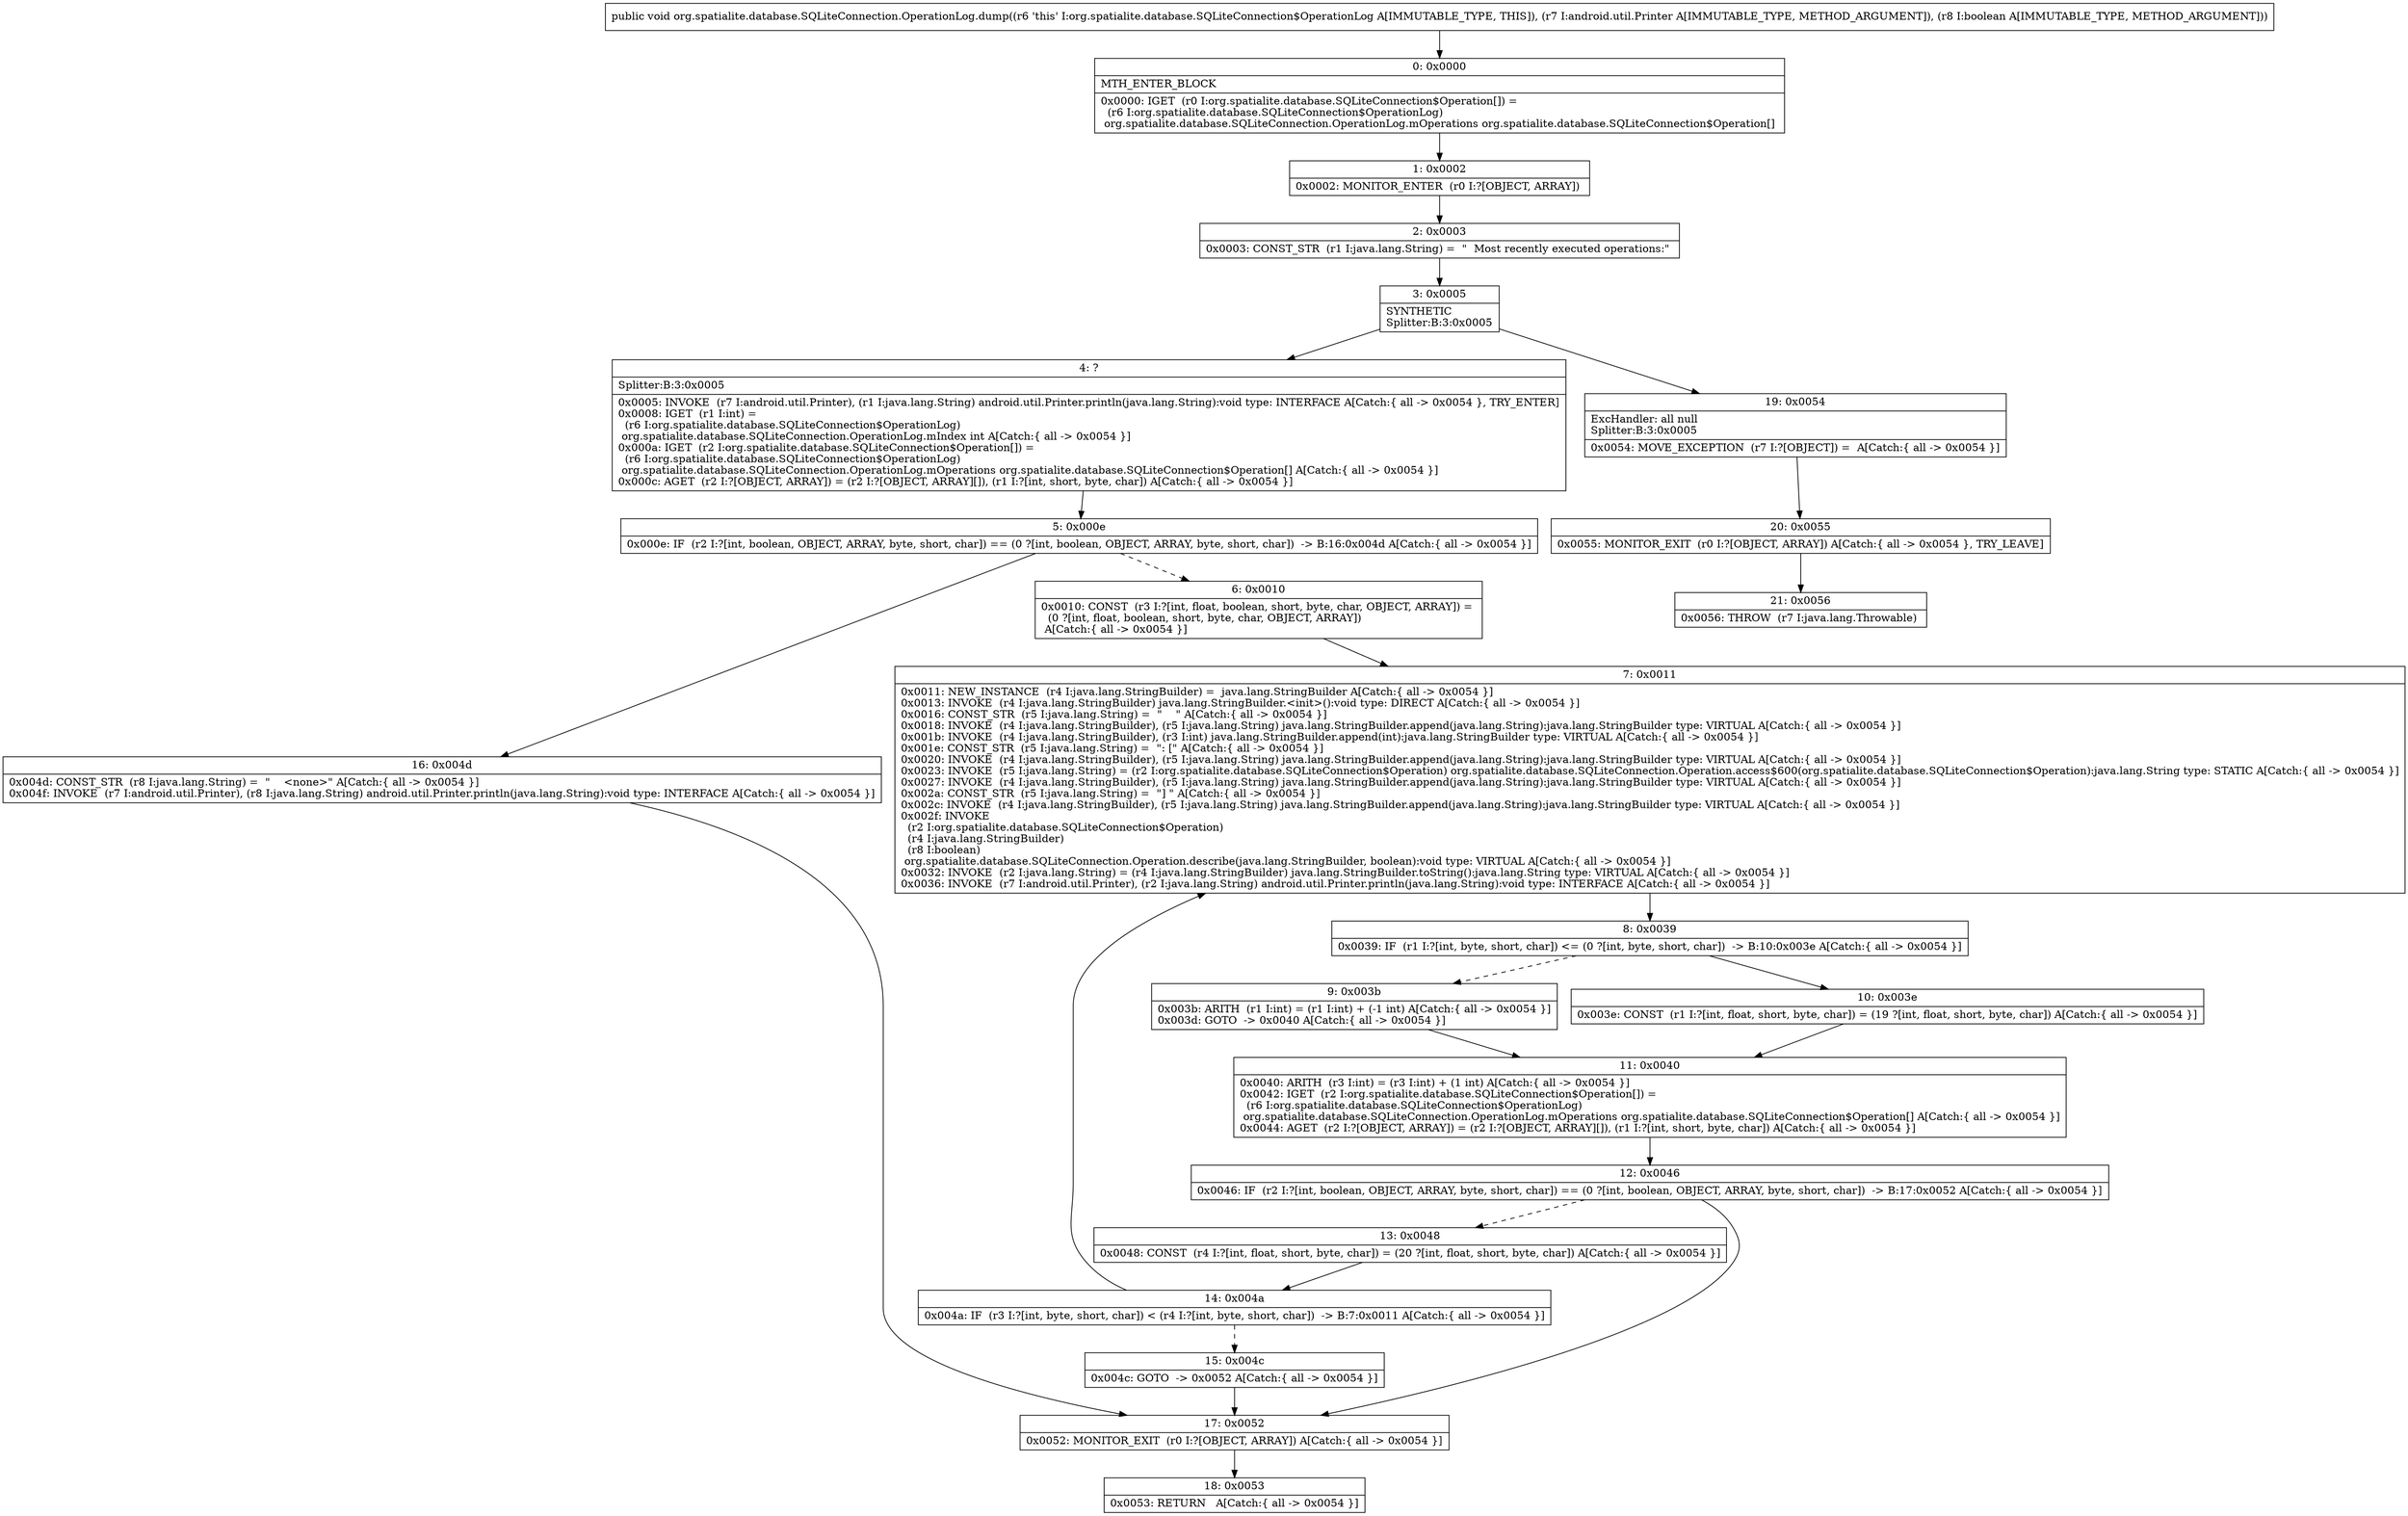 digraph "CFG fororg.spatialite.database.SQLiteConnection.OperationLog.dump(Landroid\/util\/Printer;Z)V" {
Node_0 [shape=record,label="{0\:\ 0x0000|MTH_ENTER_BLOCK\l|0x0000: IGET  (r0 I:org.spatialite.database.SQLiteConnection$Operation[]) = \l  (r6 I:org.spatialite.database.SQLiteConnection$OperationLog)\l org.spatialite.database.SQLiteConnection.OperationLog.mOperations org.spatialite.database.SQLiteConnection$Operation[] \l}"];
Node_1 [shape=record,label="{1\:\ 0x0002|0x0002: MONITOR_ENTER  (r0 I:?[OBJECT, ARRAY]) \l}"];
Node_2 [shape=record,label="{2\:\ 0x0003|0x0003: CONST_STR  (r1 I:java.lang.String) =  \"  Most recently executed operations:\" \l}"];
Node_3 [shape=record,label="{3\:\ 0x0005|SYNTHETIC\lSplitter:B:3:0x0005\l}"];
Node_4 [shape=record,label="{4\:\ ?|Splitter:B:3:0x0005\l|0x0005: INVOKE  (r7 I:android.util.Printer), (r1 I:java.lang.String) android.util.Printer.println(java.lang.String):void type: INTERFACE A[Catch:\{ all \-\> 0x0054 \}, TRY_ENTER]\l0x0008: IGET  (r1 I:int) = \l  (r6 I:org.spatialite.database.SQLiteConnection$OperationLog)\l org.spatialite.database.SQLiteConnection.OperationLog.mIndex int A[Catch:\{ all \-\> 0x0054 \}]\l0x000a: IGET  (r2 I:org.spatialite.database.SQLiteConnection$Operation[]) = \l  (r6 I:org.spatialite.database.SQLiteConnection$OperationLog)\l org.spatialite.database.SQLiteConnection.OperationLog.mOperations org.spatialite.database.SQLiteConnection$Operation[] A[Catch:\{ all \-\> 0x0054 \}]\l0x000c: AGET  (r2 I:?[OBJECT, ARRAY]) = (r2 I:?[OBJECT, ARRAY][]), (r1 I:?[int, short, byte, char]) A[Catch:\{ all \-\> 0x0054 \}]\l}"];
Node_5 [shape=record,label="{5\:\ 0x000e|0x000e: IF  (r2 I:?[int, boolean, OBJECT, ARRAY, byte, short, char]) == (0 ?[int, boolean, OBJECT, ARRAY, byte, short, char])  \-\> B:16:0x004d A[Catch:\{ all \-\> 0x0054 \}]\l}"];
Node_6 [shape=record,label="{6\:\ 0x0010|0x0010: CONST  (r3 I:?[int, float, boolean, short, byte, char, OBJECT, ARRAY]) = \l  (0 ?[int, float, boolean, short, byte, char, OBJECT, ARRAY])\l A[Catch:\{ all \-\> 0x0054 \}]\l}"];
Node_7 [shape=record,label="{7\:\ 0x0011|0x0011: NEW_INSTANCE  (r4 I:java.lang.StringBuilder) =  java.lang.StringBuilder A[Catch:\{ all \-\> 0x0054 \}]\l0x0013: INVOKE  (r4 I:java.lang.StringBuilder) java.lang.StringBuilder.\<init\>():void type: DIRECT A[Catch:\{ all \-\> 0x0054 \}]\l0x0016: CONST_STR  (r5 I:java.lang.String) =  \"    \" A[Catch:\{ all \-\> 0x0054 \}]\l0x0018: INVOKE  (r4 I:java.lang.StringBuilder), (r5 I:java.lang.String) java.lang.StringBuilder.append(java.lang.String):java.lang.StringBuilder type: VIRTUAL A[Catch:\{ all \-\> 0x0054 \}]\l0x001b: INVOKE  (r4 I:java.lang.StringBuilder), (r3 I:int) java.lang.StringBuilder.append(int):java.lang.StringBuilder type: VIRTUAL A[Catch:\{ all \-\> 0x0054 \}]\l0x001e: CONST_STR  (r5 I:java.lang.String) =  \": [\" A[Catch:\{ all \-\> 0x0054 \}]\l0x0020: INVOKE  (r4 I:java.lang.StringBuilder), (r5 I:java.lang.String) java.lang.StringBuilder.append(java.lang.String):java.lang.StringBuilder type: VIRTUAL A[Catch:\{ all \-\> 0x0054 \}]\l0x0023: INVOKE  (r5 I:java.lang.String) = (r2 I:org.spatialite.database.SQLiteConnection$Operation) org.spatialite.database.SQLiteConnection.Operation.access$600(org.spatialite.database.SQLiteConnection$Operation):java.lang.String type: STATIC A[Catch:\{ all \-\> 0x0054 \}]\l0x0027: INVOKE  (r4 I:java.lang.StringBuilder), (r5 I:java.lang.String) java.lang.StringBuilder.append(java.lang.String):java.lang.StringBuilder type: VIRTUAL A[Catch:\{ all \-\> 0x0054 \}]\l0x002a: CONST_STR  (r5 I:java.lang.String) =  \"] \" A[Catch:\{ all \-\> 0x0054 \}]\l0x002c: INVOKE  (r4 I:java.lang.StringBuilder), (r5 I:java.lang.String) java.lang.StringBuilder.append(java.lang.String):java.lang.StringBuilder type: VIRTUAL A[Catch:\{ all \-\> 0x0054 \}]\l0x002f: INVOKE  \l  (r2 I:org.spatialite.database.SQLiteConnection$Operation)\l  (r4 I:java.lang.StringBuilder)\l  (r8 I:boolean)\l org.spatialite.database.SQLiteConnection.Operation.describe(java.lang.StringBuilder, boolean):void type: VIRTUAL A[Catch:\{ all \-\> 0x0054 \}]\l0x0032: INVOKE  (r2 I:java.lang.String) = (r4 I:java.lang.StringBuilder) java.lang.StringBuilder.toString():java.lang.String type: VIRTUAL A[Catch:\{ all \-\> 0x0054 \}]\l0x0036: INVOKE  (r7 I:android.util.Printer), (r2 I:java.lang.String) android.util.Printer.println(java.lang.String):void type: INTERFACE A[Catch:\{ all \-\> 0x0054 \}]\l}"];
Node_8 [shape=record,label="{8\:\ 0x0039|0x0039: IF  (r1 I:?[int, byte, short, char]) \<= (0 ?[int, byte, short, char])  \-\> B:10:0x003e A[Catch:\{ all \-\> 0x0054 \}]\l}"];
Node_9 [shape=record,label="{9\:\ 0x003b|0x003b: ARITH  (r1 I:int) = (r1 I:int) + (\-1 int) A[Catch:\{ all \-\> 0x0054 \}]\l0x003d: GOTO  \-\> 0x0040 A[Catch:\{ all \-\> 0x0054 \}]\l}"];
Node_10 [shape=record,label="{10\:\ 0x003e|0x003e: CONST  (r1 I:?[int, float, short, byte, char]) = (19 ?[int, float, short, byte, char]) A[Catch:\{ all \-\> 0x0054 \}]\l}"];
Node_11 [shape=record,label="{11\:\ 0x0040|0x0040: ARITH  (r3 I:int) = (r3 I:int) + (1 int) A[Catch:\{ all \-\> 0x0054 \}]\l0x0042: IGET  (r2 I:org.spatialite.database.SQLiteConnection$Operation[]) = \l  (r6 I:org.spatialite.database.SQLiteConnection$OperationLog)\l org.spatialite.database.SQLiteConnection.OperationLog.mOperations org.spatialite.database.SQLiteConnection$Operation[] A[Catch:\{ all \-\> 0x0054 \}]\l0x0044: AGET  (r2 I:?[OBJECT, ARRAY]) = (r2 I:?[OBJECT, ARRAY][]), (r1 I:?[int, short, byte, char]) A[Catch:\{ all \-\> 0x0054 \}]\l}"];
Node_12 [shape=record,label="{12\:\ 0x0046|0x0046: IF  (r2 I:?[int, boolean, OBJECT, ARRAY, byte, short, char]) == (0 ?[int, boolean, OBJECT, ARRAY, byte, short, char])  \-\> B:17:0x0052 A[Catch:\{ all \-\> 0x0054 \}]\l}"];
Node_13 [shape=record,label="{13\:\ 0x0048|0x0048: CONST  (r4 I:?[int, float, short, byte, char]) = (20 ?[int, float, short, byte, char]) A[Catch:\{ all \-\> 0x0054 \}]\l}"];
Node_14 [shape=record,label="{14\:\ 0x004a|0x004a: IF  (r3 I:?[int, byte, short, char]) \< (r4 I:?[int, byte, short, char])  \-\> B:7:0x0011 A[Catch:\{ all \-\> 0x0054 \}]\l}"];
Node_15 [shape=record,label="{15\:\ 0x004c|0x004c: GOTO  \-\> 0x0052 A[Catch:\{ all \-\> 0x0054 \}]\l}"];
Node_16 [shape=record,label="{16\:\ 0x004d|0x004d: CONST_STR  (r8 I:java.lang.String) =  \"    \<none\>\" A[Catch:\{ all \-\> 0x0054 \}]\l0x004f: INVOKE  (r7 I:android.util.Printer), (r8 I:java.lang.String) android.util.Printer.println(java.lang.String):void type: INTERFACE A[Catch:\{ all \-\> 0x0054 \}]\l}"];
Node_17 [shape=record,label="{17\:\ 0x0052|0x0052: MONITOR_EXIT  (r0 I:?[OBJECT, ARRAY]) A[Catch:\{ all \-\> 0x0054 \}]\l}"];
Node_18 [shape=record,label="{18\:\ 0x0053|0x0053: RETURN   A[Catch:\{ all \-\> 0x0054 \}]\l}"];
Node_19 [shape=record,label="{19\:\ 0x0054|ExcHandler: all null\lSplitter:B:3:0x0005\l|0x0054: MOVE_EXCEPTION  (r7 I:?[OBJECT]) =  A[Catch:\{ all \-\> 0x0054 \}]\l}"];
Node_20 [shape=record,label="{20\:\ 0x0055|0x0055: MONITOR_EXIT  (r0 I:?[OBJECT, ARRAY]) A[Catch:\{ all \-\> 0x0054 \}, TRY_LEAVE]\l}"];
Node_21 [shape=record,label="{21\:\ 0x0056|0x0056: THROW  (r7 I:java.lang.Throwable) \l}"];
MethodNode[shape=record,label="{public void org.spatialite.database.SQLiteConnection.OperationLog.dump((r6 'this' I:org.spatialite.database.SQLiteConnection$OperationLog A[IMMUTABLE_TYPE, THIS]), (r7 I:android.util.Printer A[IMMUTABLE_TYPE, METHOD_ARGUMENT]), (r8 I:boolean A[IMMUTABLE_TYPE, METHOD_ARGUMENT])) }"];
MethodNode -> Node_0;
Node_0 -> Node_1;
Node_1 -> Node_2;
Node_2 -> Node_3;
Node_3 -> Node_4;
Node_3 -> Node_19;
Node_4 -> Node_5;
Node_5 -> Node_6[style=dashed];
Node_5 -> Node_16;
Node_6 -> Node_7;
Node_7 -> Node_8;
Node_8 -> Node_9[style=dashed];
Node_8 -> Node_10;
Node_9 -> Node_11;
Node_10 -> Node_11;
Node_11 -> Node_12;
Node_12 -> Node_13[style=dashed];
Node_12 -> Node_17;
Node_13 -> Node_14;
Node_14 -> Node_7;
Node_14 -> Node_15[style=dashed];
Node_15 -> Node_17;
Node_16 -> Node_17;
Node_17 -> Node_18;
Node_19 -> Node_20;
Node_20 -> Node_21;
}

